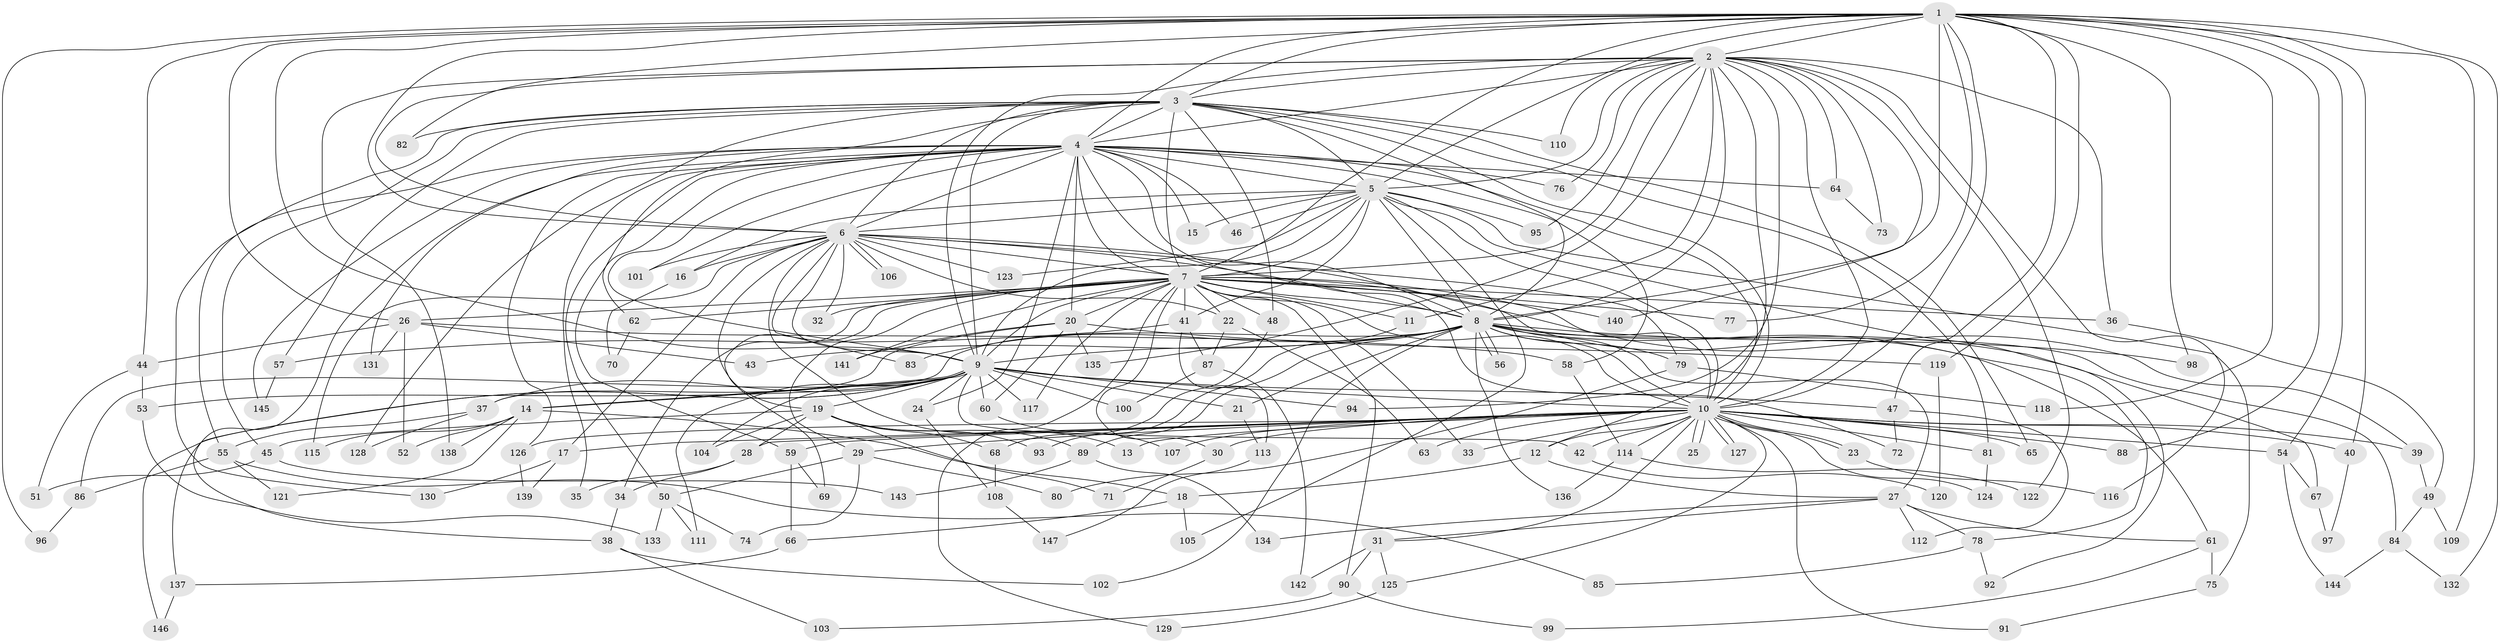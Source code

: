 // Generated by graph-tools (version 1.1) at 2025/01/03/09/25 03:01:33]
// undirected, 147 vertices, 319 edges
graph export_dot {
graph [start="1"]
  node [color=gray90,style=filled];
  1;
  2;
  3;
  4;
  5;
  6;
  7;
  8;
  9;
  10;
  11;
  12;
  13;
  14;
  15;
  16;
  17;
  18;
  19;
  20;
  21;
  22;
  23;
  24;
  25;
  26;
  27;
  28;
  29;
  30;
  31;
  32;
  33;
  34;
  35;
  36;
  37;
  38;
  39;
  40;
  41;
  42;
  43;
  44;
  45;
  46;
  47;
  48;
  49;
  50;
  51;
  52;
  53;
  54;
  55;
  56;
  57;
  58;
  59;
  60;
  61;
  62;
  63;
  64;
  65;
  66;
  67;
  68;
  69;
  70;
  71;
  72;
  73;
  74;
  75;
  76;
  77;
  78;
  79;
  80;
  81;
  82;
  83;
  84;
  85;
  86;
  87;
  88;
  89;
  90;
  91;
  92;
  93;
  94;
  95;
  96;
  97;
  98;
  99;
  100;
  101;
  102;
  103;
  104;
  105;
  106;
  107;
  108;
  109;
  110;
  111;
  112;
  113;
  114;
  115;
  116;
  117;
  118;
  119;
  120;
  121;
  122;
  123;
  124;
  125;
  126;
  127;
  128;
  129;
  130;
  131;
  132;
  133;
  134;
  135;
  136;
  137;
  138;
  139;
  140;
  141;
  142;
  143;
  144;
  145;
  146;
  147;
  1 -- 2;
  1 -- 3;
  1 -- 4;
  1 -- 5;
  1 -- 6;
  1 -- 7;
  1 -- 8;
  1 -- 9;
  1 -- 10;
  1 -- 26;
  1 -- 40;
  1 -- 44;
  1 -- 47;
  1 -- 54;
  1 -- 77;
  1 -- 82;
  1 -- 88;
  1 -- 96;
  1 -- 98;
  1 -- 109;
  1 -- 118;
  1 -- 119;
  1 -- 132;
  2 -- 3;
  2 -- 4;
  2 -- 5;
  2 -- 6;
  2 -- 7;
  2 -- 8;
  2 -- 9;
  2 -- 10;
  2 -- 11;
  2 -- 12;
  2 -- 36;
  2 -- 64;
  2 -- 73;
  2 -- 76;
  2 -- 94;
  2 -- 95;
  2 -- 110;
  2 -- 116;
  2 -- 122;
  2 -- 135;
  2 -- 138;
  2 -- 140;
  3 -- 4;
  3 -- 5;
  3 -- 6;
  3 -- 7;
  3 -- 8;
  3 -- 9;
  3 -- 10;
  3 -- 45;
  3 -- 48;
  3 -- 57;
  3 -- 62;
  3 -- 65;
  3 -- 81;
  3 -- 82;
  3 -- 110;
  3 -- 128;
  3 -- 130;
  4 -- 5;
  4 -- 6;
  4 -- 7;
  4 -- 8;
  4 -- 9;
  4 -- 10;
  4 -- 15;
  4 -- 20;
  4 -- 24;
  4 -- 35;
  4 -- 38;
  4 -- 46;
  4 -- 50;
  4 -- 55;
  4 -- 58;
  4 -- 59;
  4 -- 64;
  4 -- 72;
  4 -- 76;
  4 -- 101;
  4 -- 126;
  4 -- 131;
  4 -- 145;
  5 -- 6;
  5 -- 7;
  5 -- 8;
  5 -- 9;
  5 -- 10;
  5 -- 15;
  5 -- 16;
  5 -- 41;
  5 -- 46;
  5 -- 75;
  5 -- 92;
  5 -- 95;
  5 -- 105;
  5 -- 123;
  6 -- 7;
  6 -- 8;
  6 -- 9;
  6 -- 10;
  6 -- 13;
  6 -- 16;
  6 -- 17;
  6 -- 19;
  6 -- 22;
  6 -- 32;
  6 -- 79;
  6 -- 83;
  6 -- 101;
  6 -- 106;
  6 -- 106;
  6 -- 115;
  6 -- 123;
  7 -- 8;
  7 -- 9;
  7 -- 10;
  7 -- 11;
  7 -- 20;
  7 -- 22;
  7 -- 26;
  7 -- 29;
  7 -- 30;
  7 -- 32;
  7 -- 33;
  7 -- 34;
  7 -- 36;
  7 -- 39;
  7 -- 41;
  7 -- 48;
  7 -- 62;
  7 -- 69;
  7 -- 77;
  7 -- 78;
  7 -- 90;
  7 -- 117;
  7 -- 129;
  7 -- 140;
  7 -- 141;
  8 -- 9;
  8 -- 10;
  8 -- 21;
  8 -- 27;
  8 -- 43;
  8 -- 56;
  8 -- 56;
  8 -- 61;
  8 -- 67;
  8 -- 79;
  8 -- 83;
  8 -- 84;
  8 -- 86;
  8 -- 89;
  8 -- 98;
  8 -- 102;
  8 -- 136;
  9 -- 10;
  9 -- 14;
  9 -- 14;
  9 -- 19;
  9 -- 21;
  9 -- 24;
  9 -- 37;
  9 -- 42;
  9 -- 47;
  9 -- 53;
  9 -- 60;
  9 -- 94;
  9 -- 100;
  9 -- 104;
  9 -- 111;
  9 -- 117;
  9 -- 137;
  9 -- 146;
  10 -- 12;
  10 -- 13;
  10 -- 17;
  10 -- 23;
  10 -- 23;
  10 -- 25;
  10 -- 25;
  10 -- 28;
  10 -- 29;
  10 -- 30;
  10 -- 31;
  10 -- 33;
  10 -- 39;
  10 -- 40;
  10 -- 42;
  10 -- 54;
  10 -- 59;
  10 -- 63;
  10 -- 65;
  10 -- 81;
  10 -- 88;
  10 -- 91;
  10 -- 107;
  10 -- 114;
  10 -- 124;
  10 -- 125;
  10 -- 126;
  10 -- 127;
  10 -- 127;
  11 -- 93;
  12 -- 18;
  12 -- 27;
  14 -- 18;
  14 -- 52;
  14 -- 115;
  14 -- 121;
  14 -- 138;
  16 -- 70;
  17 -- 130;
  17 -- 139;
  18 -- 66;
  18 -- 105;
  19 -- 28;
  19 -- 45;
  19 -- 68;
  19 -- 71;
  19 -- 89;
  19 -- 93;
  19 -- 104;
  20 -- 37;
  20 -- 60;
  20 -- 119;
  20 -- 135;
  20 -- 141;
  21 -- 113;
  22 -- 63;
  22 -- 87;
  23 -- 116;
  24 -- 108;
  26 -- 43;
  26 -- 44;
  26 -- 52;
  26 -- 58;
  26 -- 131;
  27 -- 31;
  27 -- 61;
  27 -- 78;
  27 -- 112;
  27 -- 134;
  28 -- 34;
  28 -- 35;
  29 -- 50;
  29 -- 74;
  29 -- 80;
  30 -- 71;
  31 -- 90;
  31 -- 125;
  31 -- 142;
  34 -- 38;
  36 -- 49;
  37 -- 55;
  37 -- 128;
  38 -- 102;
  38 -- 103;
  39 -- 49;
  40 -- 97;
  41 -- 57;
  41 -- 87;
  41 -- 113;
  42 -- 120;
  44 -- 51;
  44 -- 53;
  45 -- 51;
  45 -- 143;
  47 -- 72;
  47 -- 112;
  48 -- 68;
  49 -- 84;
  49 -- 109;
  50 -- 74;
  50 -- 111;
  50 -- 133;
  53 -- 133;
  54 -- 67;
  54 -- 144;
  55 -- 85;
  55 -- 86;
  55 -- 121;
  57 -- 145;
  58 -- 114;
  59 -- 66;
  59 -- 69;
  60 -- 107;
  61 -- 75;
  61 -- 99;
  62 -- 70;
  64 -- 73;
  66 -- 137;
  67 -- 97;
  68 -- 108;
  75 -- 91;
  78 -- 85;
  78 -- 92;
  79 -- 80;
  79 -- 118;
  81 -- 124;
  84 -- 132;
  84 -- 144;
  86 -- 96;
  87 -- 100;
  87 -- 142;
  89 -- 134;
  89 -- 143;
  90 -- 99;
  90 -- 103;
  108 -- 147;
  113 -- 147;
  114 -- 122;
  114 -- 136;
  119 -- 120;
  125 -- 129;
  126 -- 139;
  137 -- 146;
}
